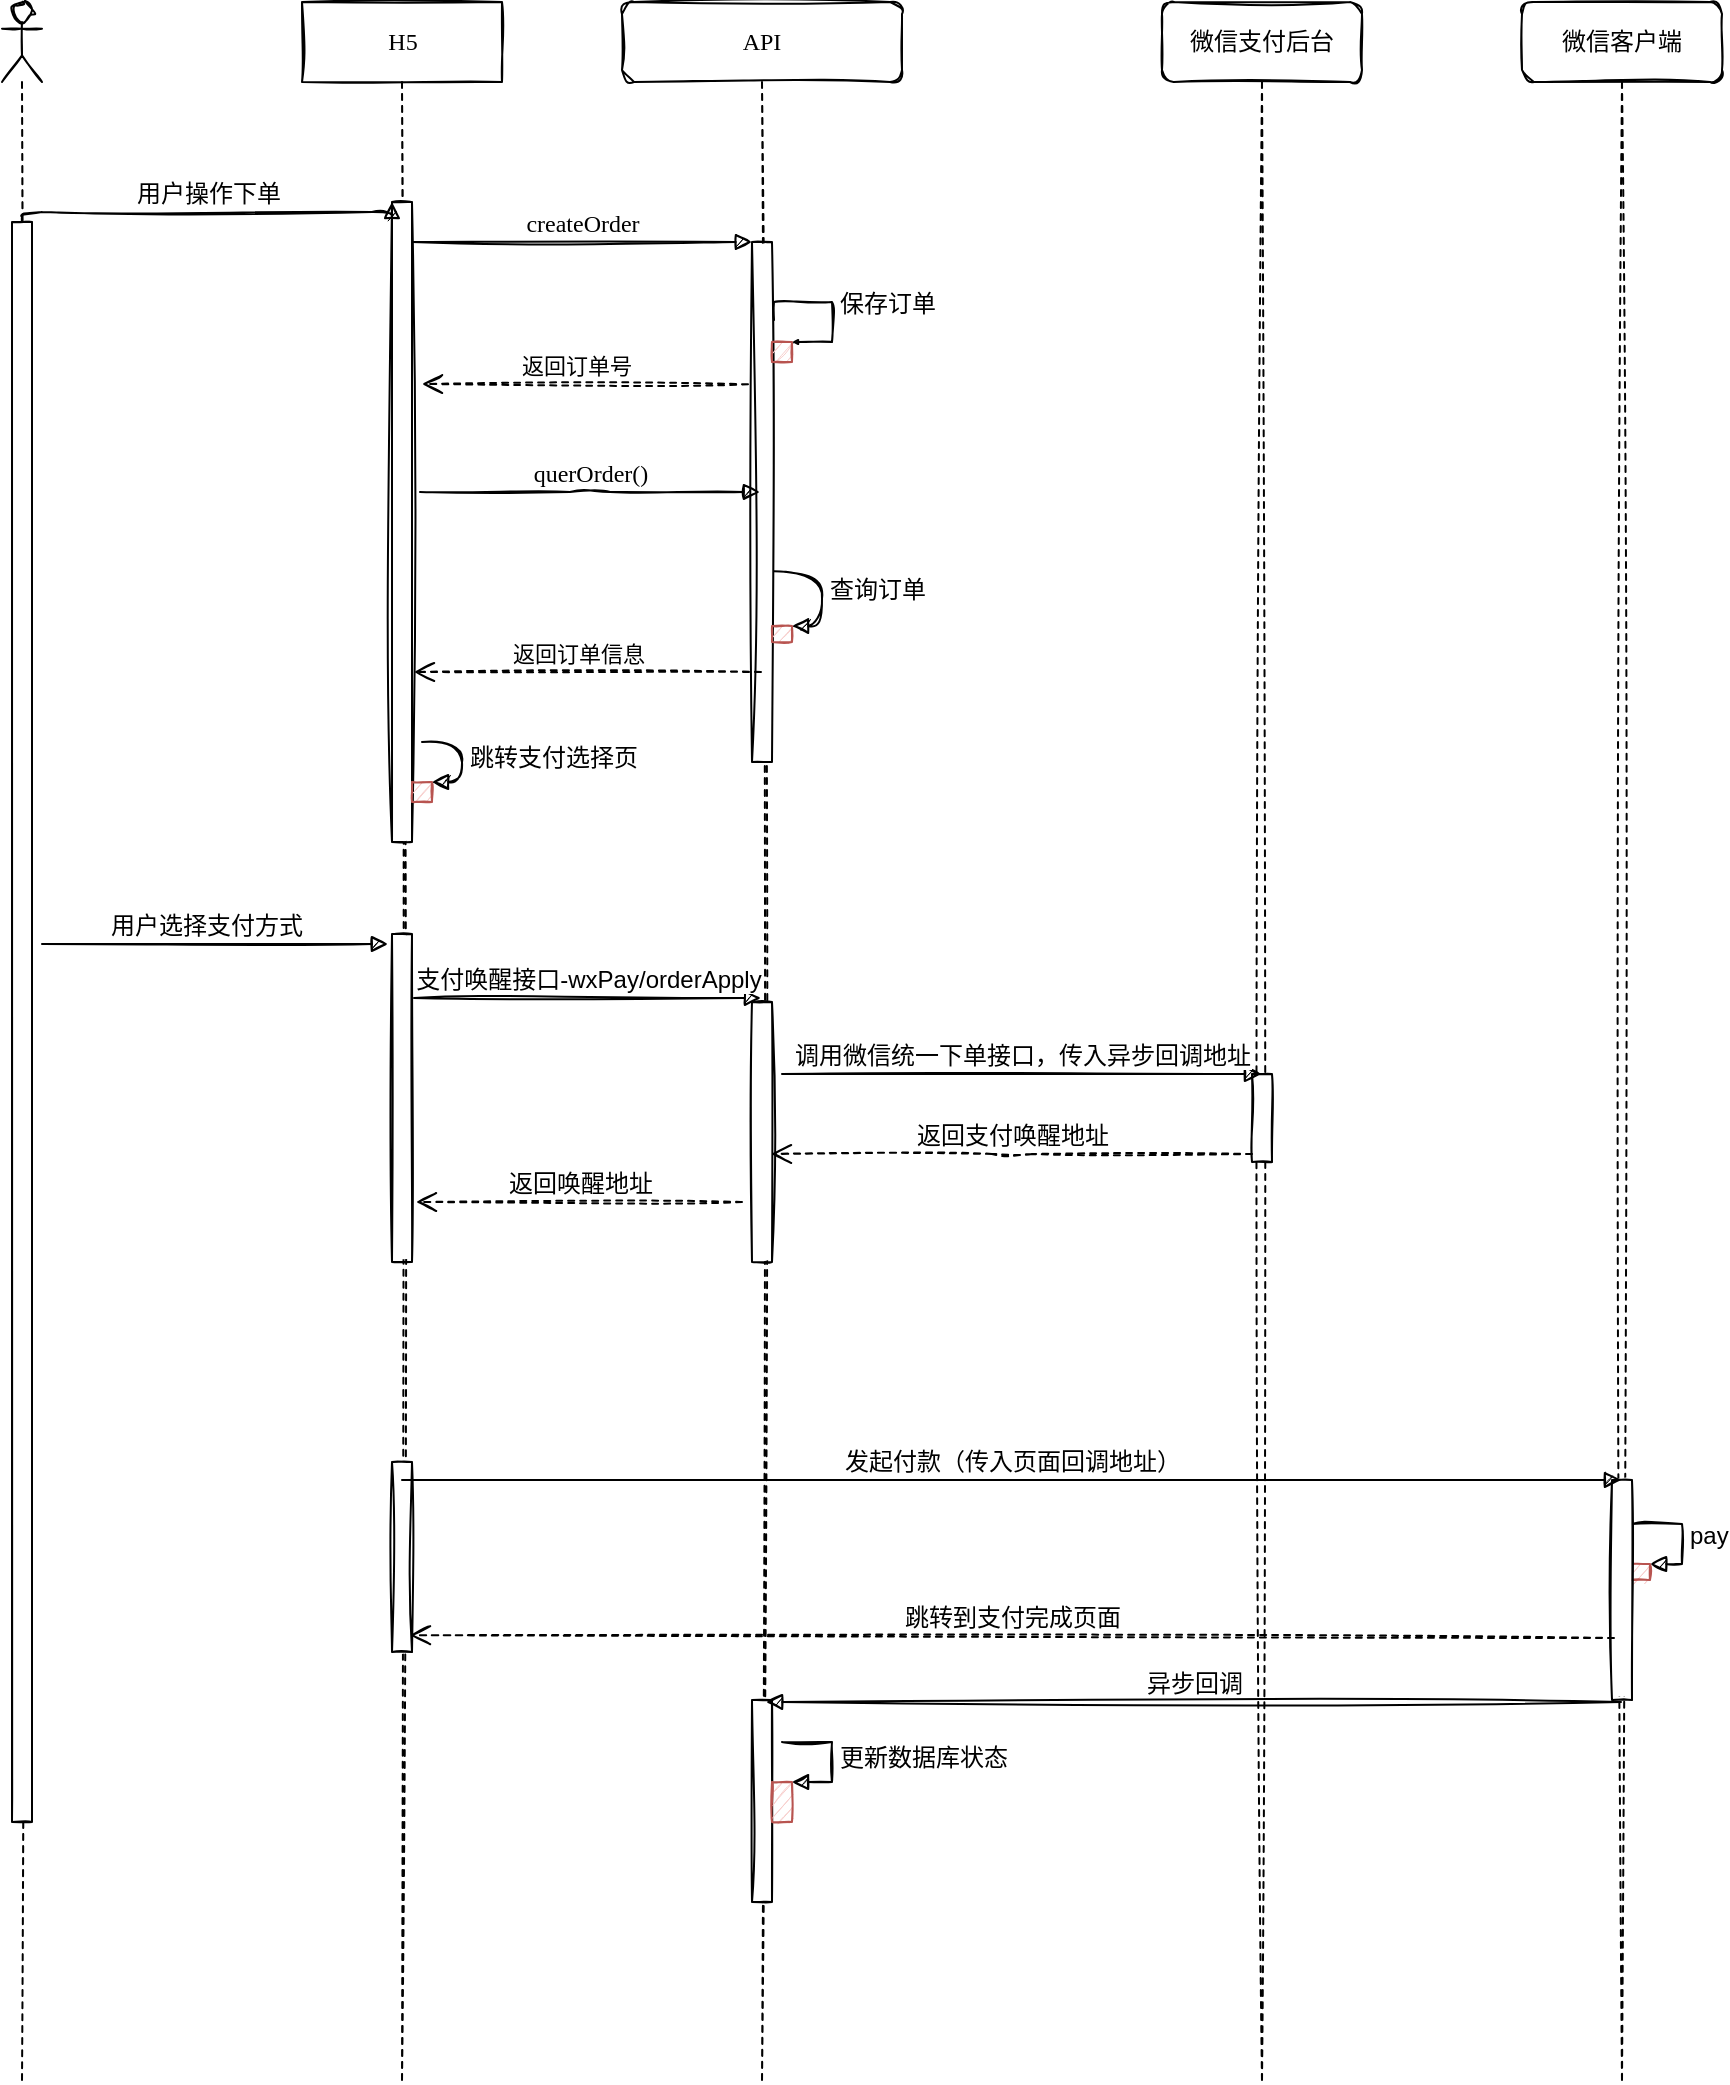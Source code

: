 <mxfile version="13.3.7" type="github"><diagram name="Page-1" id="13e1069c-82ec-6db2-03f1-153e76fe0fe0"><mxGraphModel dx="1422" dy="750" grid="1" gridSize="10" guides="1" tooltips="1" connect="1" arrows="1" fold="1" page="1" pageScale="1" pageWidth="1100" pageHeight="850" background="#ffffff" math="0" shadow="0"><root><object label="" id="0"><mxCell/></object><mxCell id="1" parent="0"/><mxCell id="7baba1c4bc27f4b0-2" value="H5" style="html=1;points=[];perimeter=orthogonalPerimeter;shape=umlLifeline;participant=label;shadow=0;fontFamily=Verdana;fontSize=12;fontColor=#000000;align=center;strokeColor=#000000;strokeWidth=1;fillColor=#ffffff;recursiveResize=0;container=1;collapsible=0;comic=0;sketch=1;" parent="1" vertex="1"><mxGeometry x="240" y="80" width="100" height="1040" as="geometry"/></mxCell><mxCell id="7baba1c4bc27f4b0-10" value="" style="html=1;points=[];perimeter=orthogonalPerimeter;rounded=0;shadow=0;comic=0;labelBackgroundColor=none;strokeWidth=1;fontFamily=Verdana;fontSize=12;align=center;sketch=1;" parent="7baba1c4bc27f4b0-2" vertex="1"><mxGeometry x="45" y="100" width="10" height="320" as="geometry"/></mxCell><mxCell id="kzwuRr9ksuQ_YpCP-fQW-10" value="" style="html=1;points=[];perimeter=orthogonalPerimeter;sketch=1;fontFamily=Helvetica;fontSize=19;" vertex="1" parent="7baba1c4bc27f4b0-2"><mxGeometry x="45" y="466" width="10" height="164" as="geometry"/></mxCell><mxCell id="kzwuRr9ksuQ_YpCP-fQW-13" value="" style="html=1;points=[];perimeter=orthogonalPerimeter;sketch=1;fontFamily=Helvetica;fontSize=12;fillColor=#f8cecc;strokeColor=#b85450;" vertex="1" parent="7baba1c4bc27f4b0-2"><mxGeometry x="55" y="390" width="10" height="10" as="geometry"/></mxCell><mxCell id="kzwuRr9ksuQ_YpCP-fQW-14" value="跳转支付选择页" style="edgeStyle=orthogonalEdgeStyle;html=1;align=left;spacingLeft=2;endArrow=block;rounded=0;entryX=1;entryY=0;fontFamily=Helvetica;fontSize=12;sketch=1;curved=1;" edge="1" target="kzwuRr9ksuQ_YpCP-fQW-13" parent="7baba1c4bc27f4b0-2"><mxGeometry relative="1" as="geometry"><mxPoint x="60" y="370" as="sourcePoint"/><Array as="points"><mxPoint x="80" y="370"/><mxPoint x="80" y="390"/></Array></mxGeometry></mxCell><mxCell id="kzwuRr9ksuQ_YpCP-fQW-41" value="" style="html=1;points=[];perimeter=orthogonalPerimeter;sketch=1;fontFamily=Helvetica;fontSize=12;" vertex="1" parent="7baba1c4bc27f4b0-2"><mxGeometry x="45" y="730" width="10" height="95" as="geometry"/></mxCell><mxCell id="7baba1c4bc27f4b0-3" value="API" style="shape=umlLifeline;perimeter=lifelinePerimeter;whiteSpace=wrap;html=1;container=1;collapsible=0;recursiveResize=0;outlineConnect=0;rounded=1;shadow=0;comic=0;labelBackgroundColor=none;strokeWidth=1;fontFamily=Verdana;fontSize=12;align=center;sketch=1;" parent="1" vertex="1"><mxGeometry x="400" y="80" width="140" height="1040" as="geometry"/></mxCell><mxCell id="7baba1c4bc27f4b0-13" value="" style="html=1;points=[];perimeter=orthogonalPerimeter;rounded=0;shadow=0;comic=0;labelBackgroundColor=none;strokeWidth=1;fontFamily=Verdana;fontSize=12;align=center;sketch=1;" parent="7baba1c4bc27f4b0-3" vertex="1"><mxGeometry x="65" y="120" width="10" height="260" as="geometry"/></mxCell><mxCell id="kzwuRr9ksuQ_YpCP-fQW-65" value="" style="html=1;points=[];perimeter=orthogonalPerimeter;sketch=1;fontFamily=Helvetica;fontSize=12;spacing=2;fillColor=#f8cecc;strokeColor=#b85450;" parent="7baba1c4bc27f4b0-3" vertex="1"><mxGeometry x="75" y="170" width="10" height="10" as="geometry"/></mxCell><object label="保存订单" id="kzwuRr9ksuQ_YpCP-fQW-66"><mxCell style="edgeStyle=orthogonalEdgeStyle;html=1;align=left;spacingLeft=2;endArrow=block;rounded=0;entryX=1;entryY=0;fontFamily=Helvetica;fontSize=12;sketch=1;spacing=2;endSize=1;exitX=1.1;exitY=0.15;exitDx=0;exitDy=0;exitPerimeter=0;" parent="7baba1c4bc27f4b0-3" source="7baba1c4bc27f4b0-13" target="kzwuRr9ksuQ_YpCP-fQW-65" edge="1"><mxGeometry relative="1" as="geometry"><mxPoint x="80" y="150" as="sourcePoint"/><Array as="points"><mxPoint x="105" y="150"/><mxPoint x="105" y="170"/></Array></mxGeometry></mxCell></object><mxCell id="kzwuRr9ksuQ_YpCP-fQW-2" value="" style="html=1;points=[];perimeter=orthogonalPerimeter;sketch=1;fontFamily=Helvetica;fontSize=19;fillColor=#f8cecc;strokeColor=#b85450;" parent="7baba1c4bc27f4b0-3" vertex="1"><mxGeometry x="75" y="312" width="10" height="8" as="geometry"/></mxCell><mxCell id="kzwuRr9ksuQ_YpCP-fQW-3" value="查询订单" style="edgeStyle=orthogonalEdgeStyle;html=1;align=left;spacingLeft=2;endArrow=block;rounded=0;entryX=1;entryY=0;fontFamily=Helvetica;fontSize=12;exitX=1.1;exitY=0.633;exitDx=0;exitDy=0;exitPerimeter=0;sketch=1;curved=1;" parent="7baba1c4bc27f4b0-3" source="7baba1c4bc27f4b0-13" target="kzwuRr9ksuQ_YpCP-fQW-2" edge="1"><mxGeometry relative="1" as="geometry"><mxPoint x="80" y="292" as="sourcePoint"/><Array as="points"><mxPoint x="100" y="285"/><mxPoint x="100" y="312"/></Array></mxGeometry></mxCell><mxCell id="kzwuRr9ksuQ_YpCP-fQW-15" value="" style="html=1;points=[];perimeter=orthogonalPerimeter;sketch=1;fontFamily=Helvetica;fontSize=12;" vertex="1" parent="7baba1c4bc27f4b0-3"><mxGeometry x="65" y="500" width="10" height="130" as="geometry"/></mxCell><mxCell id="kzwuRr9ksuQ_YpCP-fQW-40" value="" style="html=1;points=[];perimeter=orthogonalPerimeter;sketch=1;fontFamily=Helvetica;fontSize=12;" vertex="1" parent="7baba1c4bc27f4b0-3"><mxGeometry x="65" y="849" width="10" height="101" as="geometry"/></mxCell><mxCell id="kzwuRr9ksuQ_YpCP-fQW-42" value="" style="html=1;points=[];perimeter=orthogonalPerimeter;sketch=1;fontFamily=Helvetica;fontSize=12;fillColor=#f8cecc;strokeColor=#b85450;" vertex="1" parent="7baba1c4bc27f4b0-3"><mxGeometry x="75" y="890" width="10" height="20" as="geometry"/></mxCell><mxCell id="kzwuRr9ksuQ_YpCP-fQW-43" value="更新数据库状态" style="edgeStyle=orthogonalEdgeStyle;html=1;align=left;spacingLeft=2;endArrow=block;rounded=0;entryX=1;entryY=0;fontFamily=Helvetica;fontSize=12;sketch=1;" edge="1" target="kzwuRr9ksuQ_YpCP-fQW-42" parent="7baba1c4bc27f4b0-3"><mxGeometry relative="1" as="geometry"><mxPoint x="80" y="870" as="sourcePoint"/><Array as="points"><mxPoint x="105" y="870"/></Array></mxGeometry></mxCell><mxCell id="7baba1c4bc27f4b0-4" value="微信支付后台" style="shape=umlLifeline;perimeter=lifelinePerimeter;whiteSpace=wrap;html=1;container=1;collapsible=0;recursiveResize=0;outlineConnect=0;rounded=1;shadow=0;comic=0;labelBackgroundColor=none;strokeWidth=1;fontFamily=Verdana;fontSize=12;align=center;sketch=1;" parent="1" vertex="1"><mxGeometry x="670" y="80" width="100" height="1040" as="geometry"/></mxCell><mxCell id="kzwuRr9ksuQ_YpCP-fQW-16" value="" style="html=1;points=[];perimeter=orthogonalPerimeter;sketch=1;fontFamily=Helvetica;fontSize=12;" vertex="1" parent="7baba1c4bc27f4b0-4"><mxGeometry x="45" y="536" width="10" height="44" as="geometry"/></mxCell><mxCell id="7baba1c4bc27f4b0-5" value="微信客户端" style="shape=umlLifeline;perimeter=lifelinePerimeter;whiteSpace=wrap;html=1;container=1;collapsible=0;recursiveResize=0;outlineConnect=0;rounded=1;shadow=0;comic=0;labelBackgroundColor=none;strokeWidth=1;fontFamily=Verdana;fontSize=12;align=center;sketch=1;" parent="1" vertex="1"><mxGeometry x="850" y="80" width="100" height="1040" as="geometry"/></mxCell><mxCell id="kzwuRr9ksuQ_YpCP-fQW-25" value="" style="html=1;points=[];perimeter=orthogonalPerimeter;sketch=1;fontFamily=Helvetica;fontSize=12;fillColor=#f8cecc;strokeColor=#b85450;" vertex="1" parent="7baba1c4bc27f4b0-5"><mxGeometry x="54" y="781" width="10" height="8" as="geometry"/></mxCell><mxCell id="kzwuRr9ksuQ_YpCP-fQW-26" value="pay" style="edgeStyle=orthogonalEdgeStyle;html=1;align=left;spacingLeft=2;endArrow=block;rounded=0;entryX=1;entryY=0;fontFamily=Helvetica;fontSize=12;sketch=1;" edge="1" target="kzwuRr9ksuQ_YpCP-fQW-25" parent="7baba1c4bc27f4b0-5" source="kzwuRr9ksuQ_YpCP-fQW-27"><mxGeometry relative="1" as="geometry"><mxPoint x="55" y="761" as="sourcePoint"/><Array as="points"><mxPoint x="80" y="761"/></Array></mxGeometry></mxCell><mxCell id="kzwuRr9ksuQ_YpCP-fQW-27" value="" style="html=1;points=[];perimeter=orthogonalPerimeter;sketch=1;fontFamily=Helvetica;fontSize=12;" vertex="1" parent="7baba1c4bc27f4b0-5"><mxGeometry x="45" y="739" width="10" height="110" as="geometry"/></mxCell><mxCell id="7baba1c4bc27f4b0-11" value="用户操作下单" style="html=1;verticalAlign=bottom;endArrow=block;entryX=0;entryY=0;labelBackgroundColor=none;fontFamily=Verdana;fontSize=12;edgeStyle=elbowEdgeStyle;elbow=vertical;exitX=0.5;exitY=0;exitDx=0;exitDy=0;exitPerimeter=0;sketch=1;" parent="1" source="kzwuRr9ksuQ_YpCP-fQW-6" target="7baba1c4bc27f4b0-10" edge="1"><mxGeometry relative="1" as="geometry"><mxPoint x="155" y="180" as="sourcePoint"/></mxGeometry></mxCell><mxCell id="7baba1c4bc27f4b0-14" value="createOrder" style="html=1;verticalAlign=bottom;endArrow=block;entryX=0;entryY=0;labelBackgroundColor=none;fontFamily=Verdana;fontSize=12;edgeStyle=elbowEdgeStyle;elbow=vertical;sketch=1;" parent="1" source="7baba1c4bc27f4b0-10" target="7baba1c4bc27f4b0-13" edge="1"><mxGeometry relative="1" as="geometry"><mxPoint x="370" y="200" as="sourcePoint"/><mxPoint as="offset"/></mxGeometry></mxCell><mxCell id="kzwuRr9ksuQ_YpCP-fQW-5" value="" style="shape=umlLifeline;participant=umlActor;perimeter=lifelinePerimeter;whiteSpace=wrap;html=1;container=1;collapsible=0;recursiveResize=0;verticalAlign=top;spacingTop=36;outlineConnect=0;sketch=1;" parent="1" vertex="1"><mxGeometry x="90" y="80" width="20" height="1040" as="geometry"/></mxCell><mxCell id="kzwuRr9ksuQ_YpCP-fQW-6" value="" style="html=1;points=[];perimeter=orthogonalPerimeter;sketch=1;" parent="kzwuRr9ksuQ_YpCP-fQW-5" vertex="1"><mxGeometry x="5" y="110" width="10" height="800" as="geometry"/></mxCell><mxCell id="kzwuRr9ksuQ_YpCP-fQW-36" value="返回订单号" style="html=1;verticalAlign=bottom;endArrow=open;dashed=1;endSize=8;sketch=1;exitX=-0.2;exitY=0.289;exitDx=0;exitDy=0;exitPerimeter=0;" parent="1" edge="1"><mxGeometry x="0.056" relative="1" as="geometry"><mxPoint x="463" y="271.14" as="sourcePoint"/><mxPoint x="300" y="271" as="targetPoint"/><mxPoint as="offset"/><Array as="points"/></mxGeometry></mxCell><mxCell id="kzwuRr9ksuQ_YpCP-fQW-7" value="querOrder()" style="html=1;verticalAlign=bottom;endArrow=block;entryX=0;entryY=0;labelBackgroundColor=none;fontFamily=Verdana;fontSize=12;edgeStyle=elbowEdgeStyle;elbow=vertical;sketch=1;" parent="1" edge="1"><mxGeometry relative="1" as="geometry"><mxPoint x="299" y="325" as="sourcePoint"/><mxPoint as="offset"/><mxPoint x="469" y="325" as="targetPoint"/></mxGeometry></mxCell><mxCell id="kzwuRr9ksuQ_YpCP-fQW-1" value="返回订单信息" style="html=1;verticalAlign=bottom;endArrow=open;dashed=1;endSize=8;sketch=1;entryX=1.1;entryY=0.9;entryDx=0;entryDy=0;entryPerimeter=0;" parent="1" edge="1"><mxGeometry x="0.056" relative="1" as="geometry"><mxPoint x="469.5" y="415" as="sourcePoint"/><mxPoint x="296" y="415" as="targetPoint"/><mxPoint as="offset"/><Array as="points"/></mxGeometry></mxCell><mxCell id="kzwuRr9ksuQ_YpCP-fQW-4" value="用户选择支付方式" style="html=1;verticalAlign=bottom;endArrow=block;labelBackgroundColor=none;fontFamily=Verdana;fontSize=12;edgeStyle=elbowEdgeStyle;elbow=vertical;sketch=1;entryX=-0.2;entryY=0.029;entryDx=0;entryDy=0;entryPerimeter=0;" parent="1" edge="1" target="kzwuRr9ksuQ_YpCP-fQW-10"><mxGeometry y="-5" relative="1" as="geometry"><mxPoint x="110" y="551" as="sourcePoint"/><mxPoint x="260" y="538" as="targetPoint"/><mxPoint x="-5" y="-5" as="offset"/><Array as="points"><mxPoint x="110" y="551"/><mxPoint x="280" y="550"/><mxPoint x="280" y="542"/><mxPoint x="280" y="542"/></Array></mxGeometry></mxCell><mxCell id="kzwuRr9ksuQ_YpCP-fQW-12" value="支付唤醒接口-wxPay/orderApply" style="html=1;verticalAlign=bottom;endArrow=block;fontFamily=Helvetica;fontSize=12;exitX=1.1;exitY=0.863;exitDx=0;exitDy=0;exitPerimeter=0;sketch=1;" edge="1" parent="1"><mxGeometry width="80" relative="1" as="geometry"><mxPoint x="296" y="578.0" as="sourcePoint"/><mxPoint x="469.5" y="578.0" as="targetPoint"/></mxGeometry></mxCell><mxCell id="kzwuRr9ksuQ_YpCP-fQW-17" value="调用微信统一下单接口，传入异步回调地址" style="html=1;verticalAlign=bottom;endArrow=block;fontFamily=Helvetica;fontSize=12;exitX=1.1;exitY=0.863;exitDx=0;exitDy=0;exitPerimeter=0;sketch=1;" edge="1" parent="1"><mxGeometry width="80" relative="1" as="geometry"><mxPoint x="480" y="616" as="sourcePoint"/><mxPoint x="719.5" y="616" as="targetPoint"/></mxGeometry></mxCell><mxCell id="kzwuRr9ksuQ_YpCP-fQW-18" value="返回支付唤醒地址" style="html=1;verticalAlign=bottom;endArrow=open;dashed=1;endSize=8;fontFamily=Helvetica;fontSize=12;sketch=1;" edge="1" parent="1"><mxGeometry relative="1" as="geometry"><mxPoint x="715" y="656" as="sourcePoint"/><mxPoint x="474.5" y="656" as="targetPoint"/><Array as="points"><mxPoint x="595" y="656"/></Array></mxGeometry></mxCell><mxCell id="kzwuRr9ksuQ_YpCP-fQW-20" value="返回唤醒地址" style="html=1;verticalAlign=bottom;endArrow=open;dashed=1;endSize=8;fontFamily=Helvetica;fontSize=12;sketch=1;" edge="1" parent="1"><mxGeometry relative="1" as="geometry"><mxPoint x="460" y="680" as="sourcePoint"/><mxPoint x="297" y="680" as="targetPoint"/></mxGeometry></mxCell><mxCell id="kzwuRr9ksuQ_YpCP-fQW-21" value="发起付款（传入页面回调地址）" style="html=1;verticalAlign=bottom;endArrow=block;fontFamily=Helvetica;fontSize=12;sketch=1;" edge="1" parent="1"><mxGeometry width="80" relative="1" as="geometry"><mxPoint x="290" y="819" as="sourcePoint"/><mxPoint x="899.5" y="819" as="targetPoint"/></mxGeometry></mxCell><mxCell id="kzwuRr9ksuQ_YpCP-fQW-22" value="跳转到支付完成页面" style="html=1;verticalAlign=bottom;endArrow=open;dashed=1;endSize=8;fontFamily=Helvetica;fontSize=12;exitX=0.46;exitY=0.75;exitDx=0;exitDy=0;exitPerimeter=0;entryX=0.54;entryY=0.815;entryDx=0;entryDy=0;entryPerimeter=0;sketch=1;" edge="1" parent="1"><mxGeometry relative="1" as="geometry"><mxPoint x="896" y="898" as="sourcePoint"/><mxPoint x="294" y="896.6" as="targetPoint"/></mxGeometry></mxCell><mxCell id="kzwuRr9ksuQ_YpCP-fQW-39" value="异步回调" style="html=1;verticalAlign=bottom;endArrow=block;fontFamily=Helvetica;fontSize=12;entryX=0.7;entryY=0.01;entryDx=0;entryDy=0;entryPerimeter=0;sketch=1;" edge="1" parent="1" source="7baba1c4bc27f4b0-5" target="kzwuRr9ksuQ_YpCP-fQW-40"><mxGeometry width="80" relative="1" as="geometry"><mxPoint x="760" y="930" as="sourcePoint"/><mxPoint x="480" y="930" as="targetPoint"/></mxGeometry></mxCell></root></mxGraphModel></diagram></mxfile>